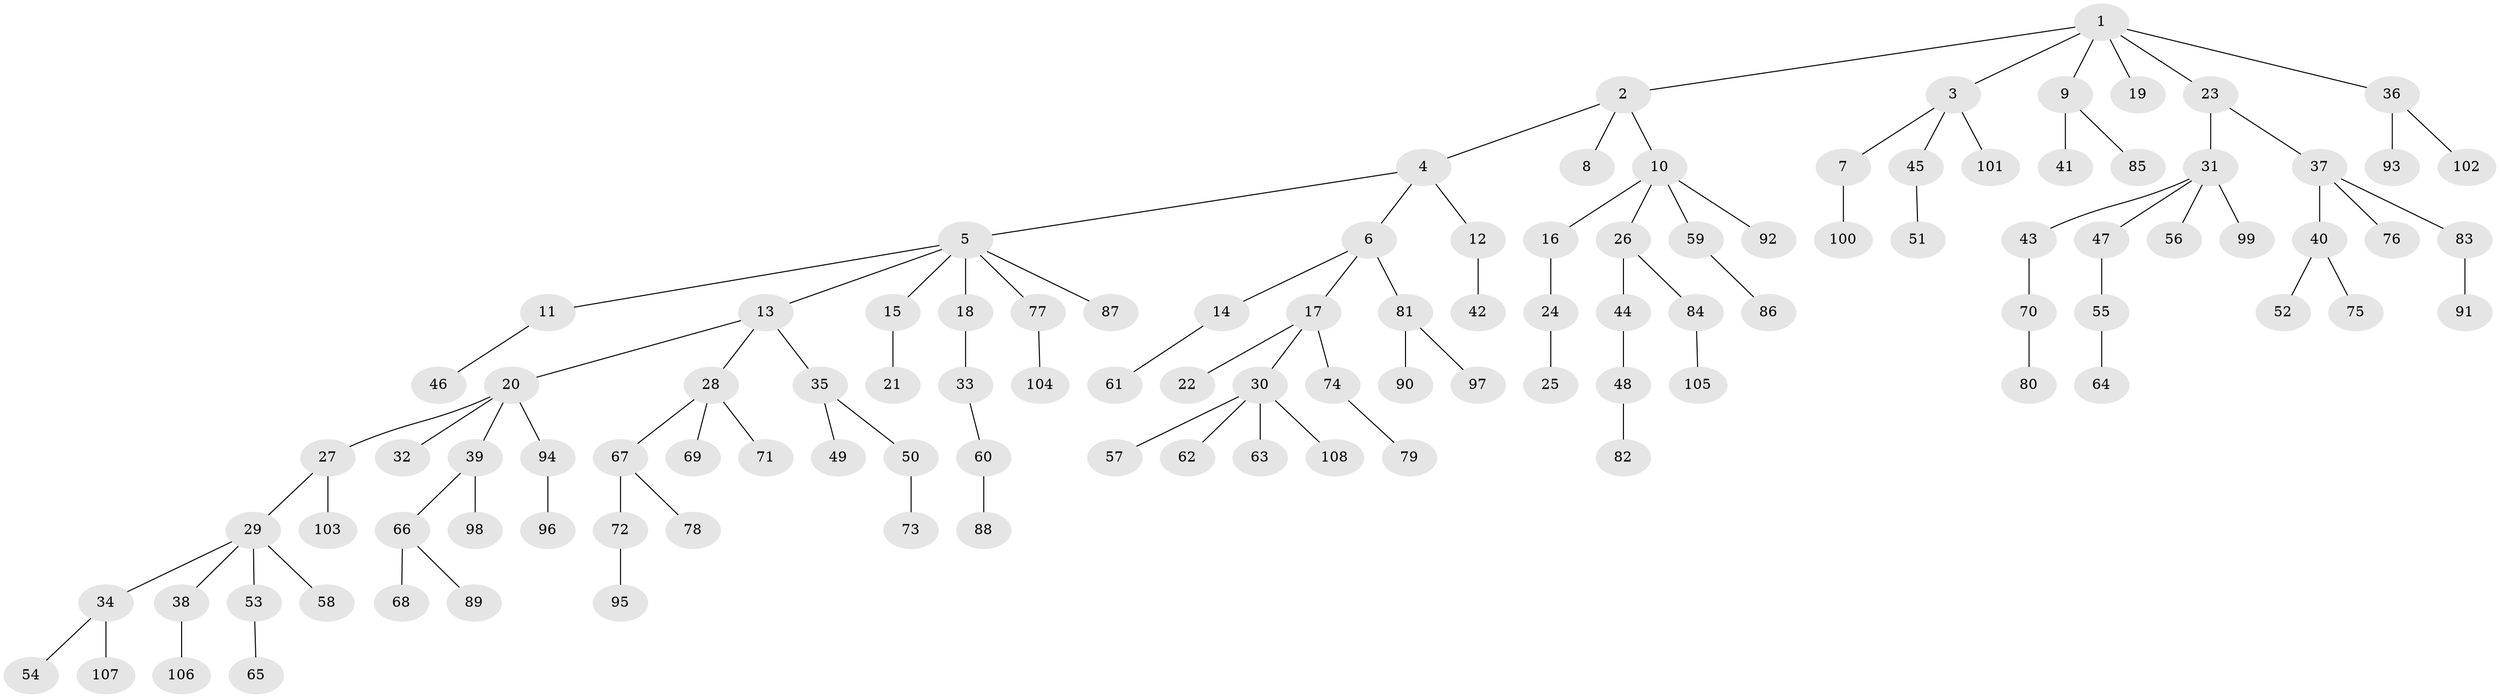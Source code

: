// Generated by graph-tools (version 1.1) at 2025/52/03/09/25 04:52:40]
// undirected, 108 vertices, 107 edges
graph export_dot {
graph [start="1"]
  node [color=gray90,style=filled];
  1;
  2;
  3;
  4;
  5;
  6;
  7;
  8;
  9;
  10;
  11;
  12;
  13;
  14;
  15;
  16;
  17;
  18;
  19;
  20;
  21;
  22;
  23;
  24;
  25;
  26;
  27;
  28;
  29;
  30;
  31;
  32;
  33;
  34;
  35;
  36;
  37;
  38;
  39;
  40;
  41;
  42;
  43;
  44;
  45;
  46;
  47;
  48;
  49;
  50;
  51;
  52;
  53;
  54;
  55;
  56;
  57;
  58;
  59;
  60;
  61;
  62;
  63;
  64;
  65;
  66;
  67;
  68;
  69;
  70;
  71;
  72;
  73;
  74;
  75;
  76;
  77;
  78;
  79;
  80;
  81;
  82;
  83;
  84;
  85;
  86;
  87;
  88;
  89;
  90;
  91;
  92;
  93;
  94;
  95;
  96;
  97;
  98;
  99;
  100;
  101;
  102;
  103;
  104;
  105;
  106;
  107;
  108;
  1 -- 2;
  1 -- 3;
  1 -- 9;
  1 -- 19;
  1 -- 23;
  1 -- 36;
  2 -- 4;
  2 -- 8;
  2 -- 10;
  3 -- 7;
  3 -- 45;
  3 -- 101;
  4 -- 5;
  4 -- 6;
  4 -- 12;
  5 -- 11;
  5 -- 13;
  5 -- 15;
  5 -- 18;
  5 -- 77;
  5 -- 87;
  6 -- 14;
  6 -- 17;
  6 -- 81;
  7 -- 100;
  9 -- 41;
  9 -- 85;
  10 -- 16;
  10 -- 26;
  10 -- 59;
  10 -- 92;
  11 -- 46;
  12 -- 42;
  13 -- 20;
  13 -- 28;
  13 -- 35;
  14 -- 61;
  15 -- 21;
  16 -- 24;
  17 -- 22;
  17 -- 30;
  17 -- 74;
  18 -- 33;
  20 -- 27;
  20 -- 32;
  20 -- 39;
  20 -- 94;
  23 -- 31;
  23 -- 37;
  24 -- 25;
  26 -- 44;
  26 -- 84;
  27 -- 29;
  27 -- 103;
  28 -- 67;
  28 -- 69;
  28 -- 71;
  29 -- 34;
  29 -- 38;
  29 -- 53;
  29 -- 58;
  30 -- 57;
  30 -- 62;
  30 -- 63;
  30 -- 108;
  31 -- 43;
  31 -- 47;
  31 -- 56;
  31 -- 99;
  33 -- 60;
  34 -- 54;
  34 -- 107;
  35 -- 49;
  35 -- 50;
  36 -- 93;
  36 -- 102;
  37 -- 40;
  37 -- 76;
  37 -- 83;
  38 -- 106;
  39 -- 66;
  39 -- 98;
  40 -- 52;
  40 -- 75;
  43 -- 70;
  44 -- 48;
  45 -- 51;
  47 -- 55;
  48 -- 82;
  50 -- 73;
  53 -- 65;
  55 -- 64;
  59 -- 86;
  60 -- 88;
  66 -- 68;
  66 -- 89;
  67 -- 72;
  67 -- 78;
  70 -- 80;
  72 -- 95;
  74 -- 79;
  77 -- 104;
  81 -- 90;
  81 -- 97;
  83 -- 91;
  84 -- 105;
  94 -- 96;
}
